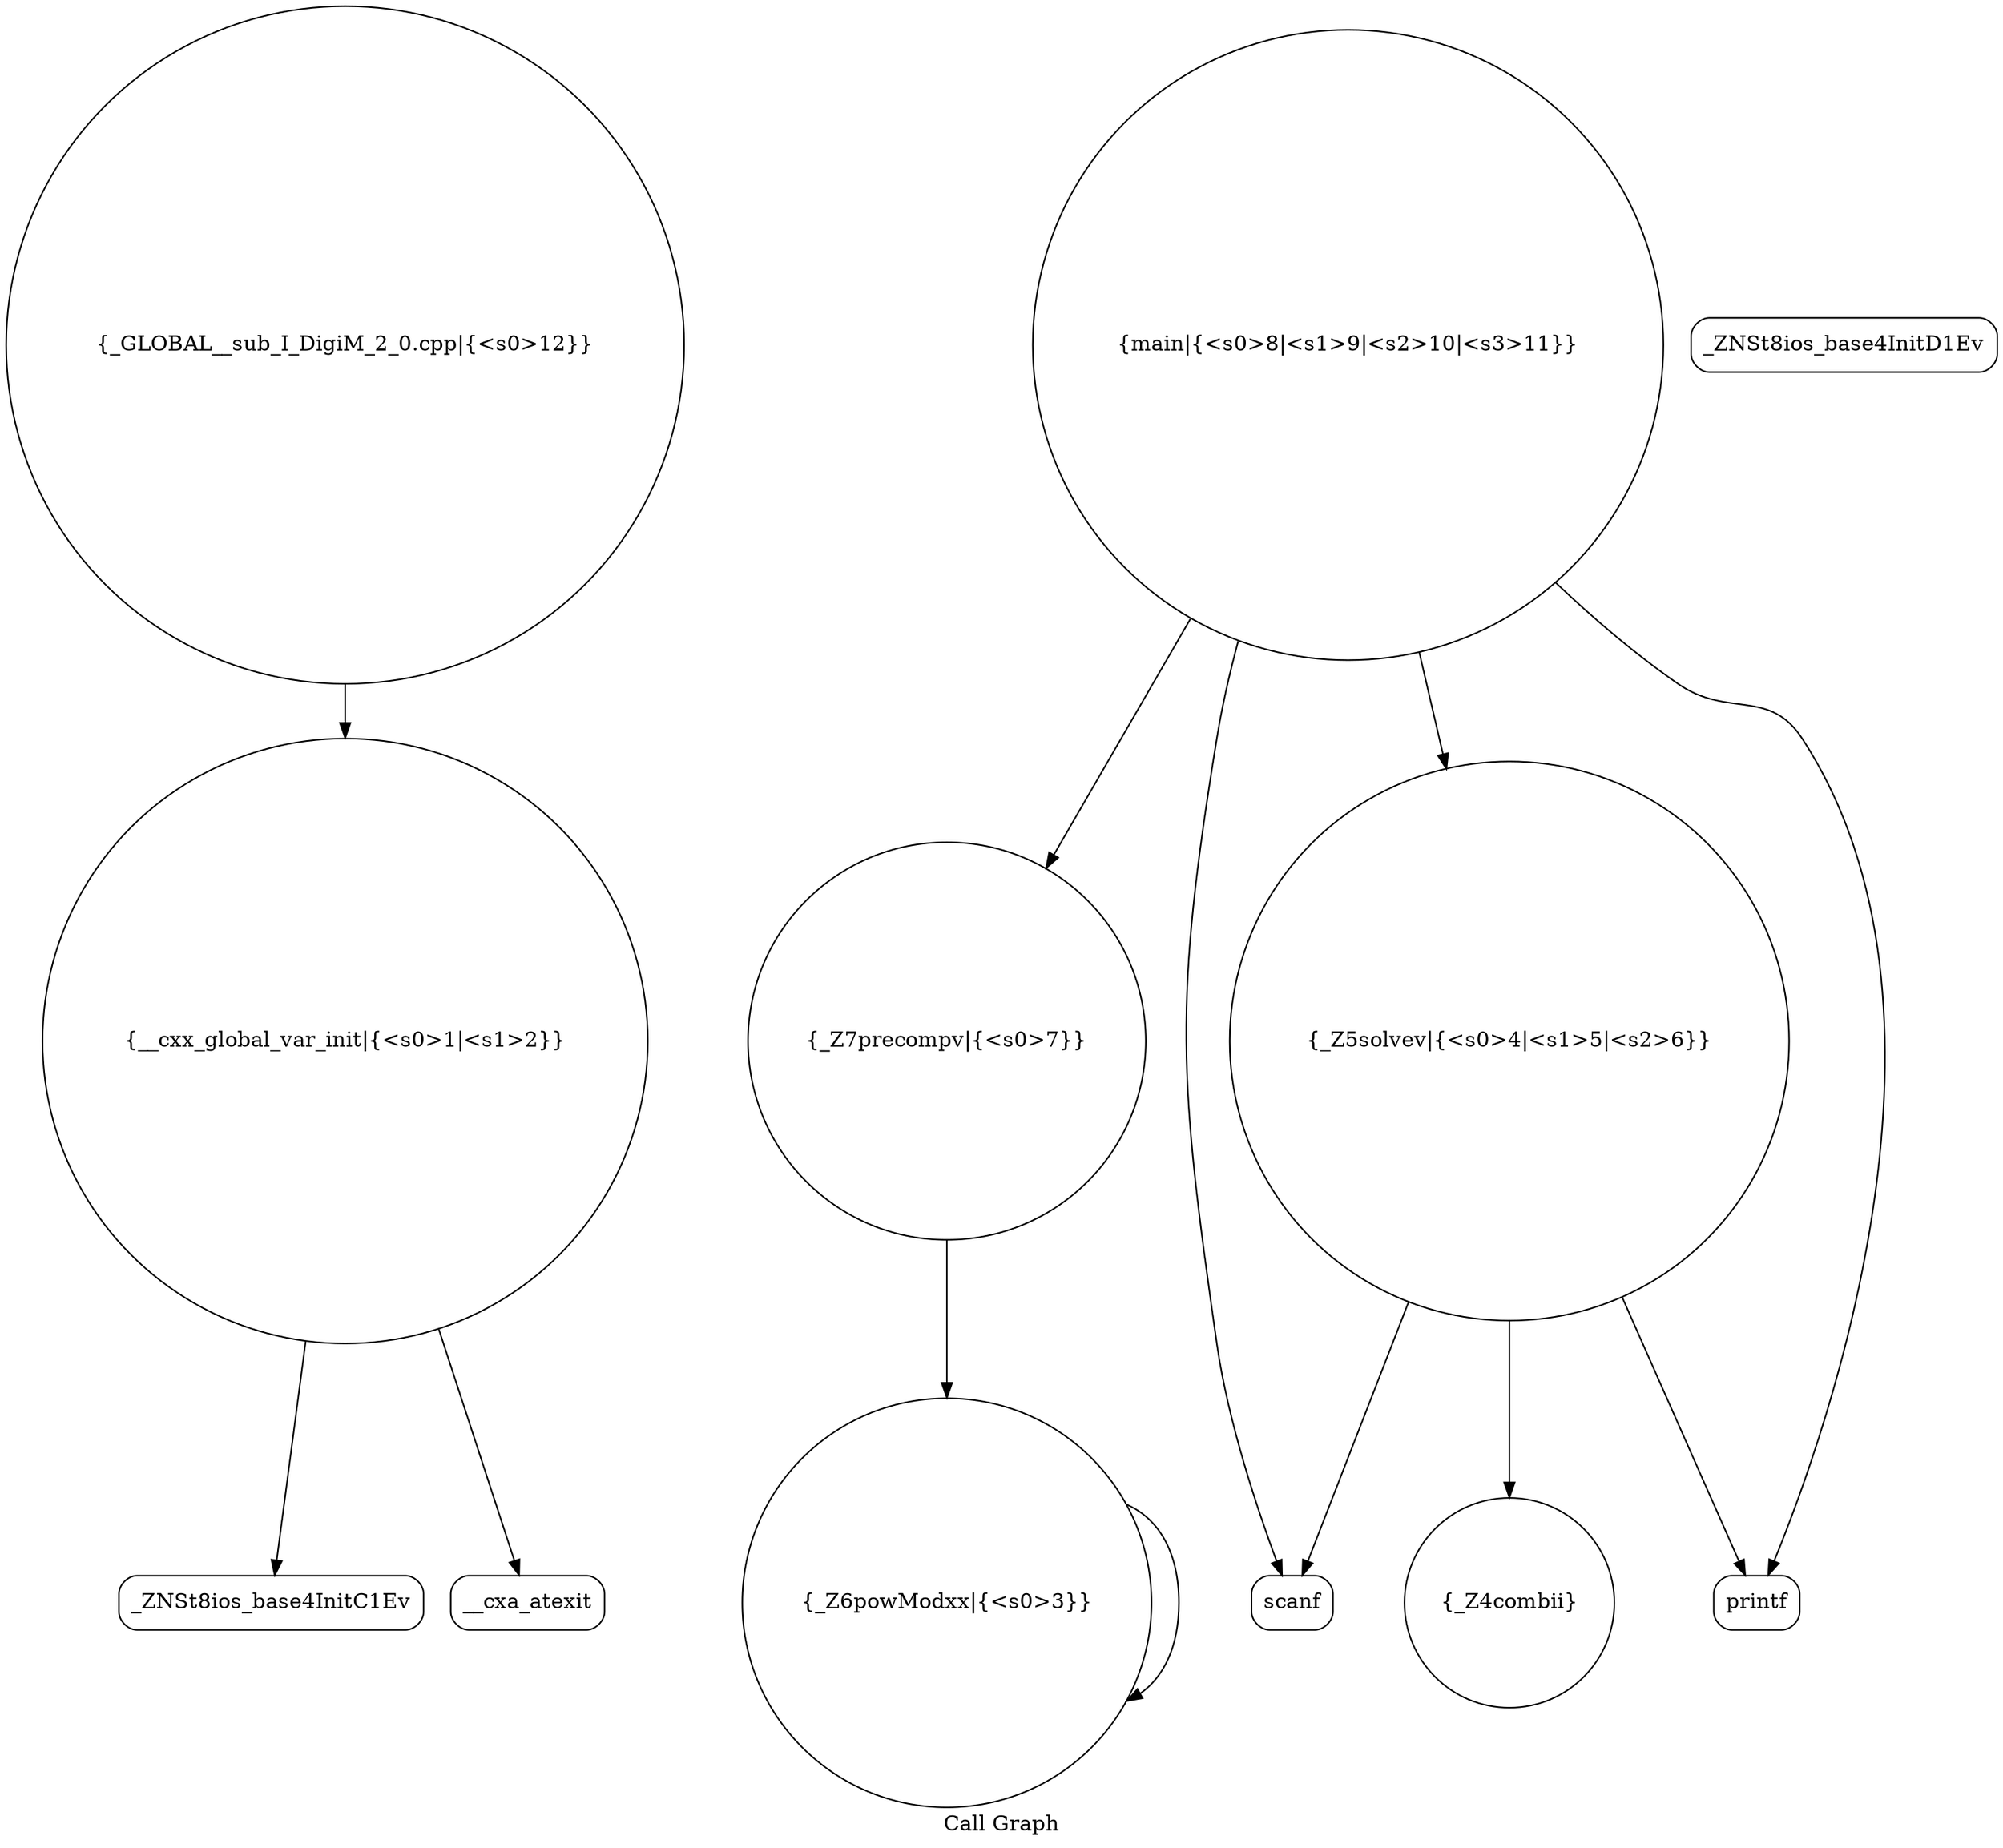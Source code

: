 digraph "Call Graph" {
	label="Call Graph";

	Node0x55f30f14b240 [shape=record,shape=circle,label="{__cxx_global_var_init|{<s0>1|<s1>2}}"];
	Node0x55f30f14b240:s0 -> Node0x55f30f14b6d0[color=black];
	Node0x55f30f14b240:s1 -> Node0x55f30f14b7d0[color=black];
	Node0x55f30f14b9d0 [shape=record,shape=Mrecord,label="{scanf}"];
	Node0x55f30f14b750 [shape=record,shape=Mrecord,label="{_ZNSt8ios_base4InitD1Ev}"];
	Node0x55f30f14bad0 [shape=record,shape=circle,label="{_Z7precompv|{<s0>7}}"];
	Node0x55f30f14bad0:s0 -> Node0x55f30f14b850[color=black];
	Node0x55f30f14b850 [shape=record,shape=circle,label="{_Z6powModxx|{<s0>3}}"];
	Node0x55f30f14b850:s0 -> Node0x55f30f14b850[color=black];
	Node0x55f30f14bbd0 [shape=record,shape=circle,label="{_GLOBAL__sub_I_DigiM_2_0.cpp|{<s0>12}}"];
	Node0x55f30f14bbd0:s0 -> Node0x55f30f14b240[color=black];
	Node0x55f30f14b950 [shape=record,shape=circle,label="{_Z5solvev|{<s0>4|<s1>5|<s2>6}}"];
	Node0x55f30f14b950:s0 -> Node0x55f30f14b9d0[color=black];
	Node0x55f30f14b950:s1 -> Node0x55f30f14b8d0[color=black];
	Node0x55f30f14b950:s2 -> Node0x55f30f14ba50[color=black];
	Node0x55f30f14b6d0 [shape=record,shape=Mrecord,label="{_ZNSt8ios_base4InitC1Ev}"];
	Node0x55f30f14ba50 [shape=record,shape=Mrecord,label="{printf}"];
	Node0x55f30f14b7d0 [shape=record,shape=Mrecord,label="{__cxa_atexit}"];
	Node0x55f30f14bb50 [shape=record,shape=circle,label="{main|{<s0>8|<s1>9|<s2>10|<s3>11}}"];
	Node0x55f30f14bb50:s0 -> Node0x55f30f14bad0[color=black];
	Node0x55f30f14bb50:s1 -> Node0x55f30f14b9d0[color=black];
	Node0x55f30f14bb50:s2 -> Node0x55f30f14ba50[color=black];
	Node0x55f30f14bb50:s3 -> Node0x55f30f14b950[color=black];
	Node0x55f30f14b8d0 [shape=record,shape=circle,label="{_Z4combii}"];
}
